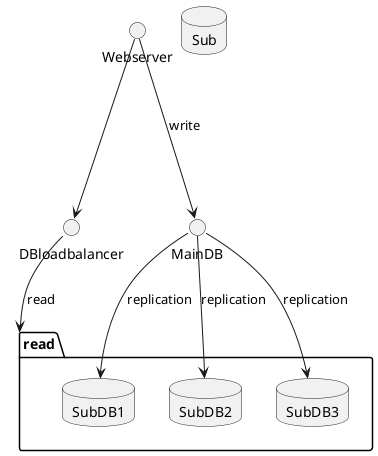 @startuml
database Sub
package read {
database SubDB1
database SubDB2
database SubDB3
}
() Webserver
Webserver -down--> MainDB : write
Webserver -right-> DBloadbalancer
DBloadbalancer -down-> read : read
MainDB -down-> SubDB1 : replication
MainDB -down-> SubDB2 : replication
MainDB -down-> SubDB3 : replication


@enduml